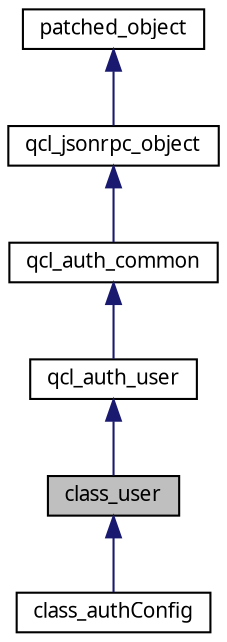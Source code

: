 digraph G
{
  edge [fontname="FreeSans.ttf",fontsize=10,labelfontname="FreeSans.ttf",labelfontsize=10];
  node [fontname="FreeSans.ttf",fontsize=10,shape=record];
  Node1 [label="class_user",height=0.2,width=0.4,color="black", fillcolor="grey75", style="filled" fontcolor="black"];
  Node2 -> Node1 [dir=back,color="midnightblue",fontsize=10,style="solid",fontname="FreeSans.ttf"];
  Node2 [label="qcl_auth_user",height=0.2,width=0.4,color="black", fillcolor="white", style="filled",URL="$classqcl__auth__user.html"];
  Node3 -> Node2 [dir=back,color="midnightblue",fontsize=10,style="solid",fontname="FreeSans.ttf"];
  Node3 [label="qcl_auth_common",height=0.2,width=0.4,color="black", fillcolor="white", style="filled",URL="$classqcl__auth__common.html"];
  Node4 -> Node3 [dir=back,color="midnightblue",fontsize=10,style="solid",fontname="FreeSans.ttf"];
  Node4 [label="qcl_jsonrpc_object",height=0.2,width=0.4,color="black", fillcolor="white", style="filled",URL="$classqcl__jsonrpc__object.html"];
  Node5 -> Node4 [dir=back,color="midnightblue",fontsize=10,style="solid",fontname="FreeSans.ttf"];
  Node5 [label="patched_object",height=0.2,width=0.4,color="black", fillcolor="white", style="filled",URL="$classpatched__object.html"];
  Node1 -> Node6 [dir=back,color="midnightblue",fontsize=10,style="solid",fontname="FreeSans.ttf"];
  Node6 [label="class_authConfig",height=0.2,width=0.4,color="black", fillcolor="white", style="filled",URL="$classclass__auth_config.html"];
}
